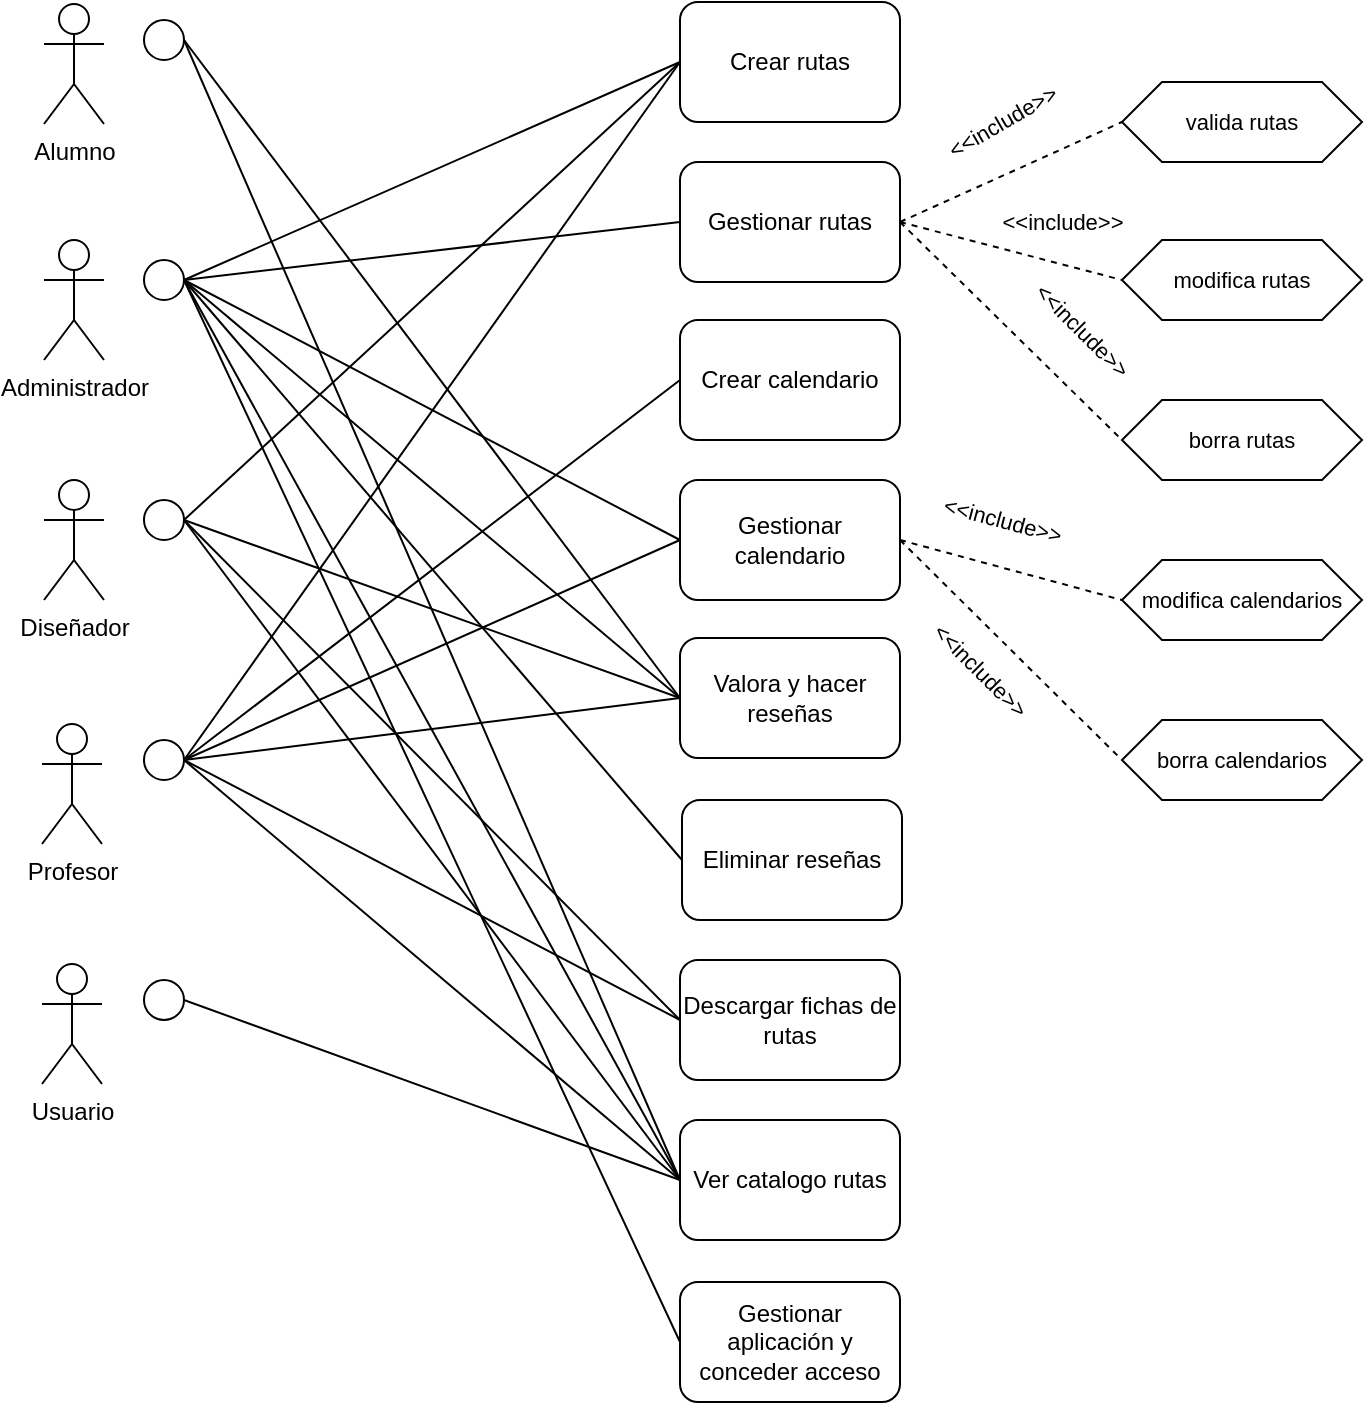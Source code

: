 <mxfile version="26.2.15">
  <diagram name="Página-1" id="uZzyhjgBhw_PQh9QX7lD">
    <mxGraphModel dx="872" dy="577" grid="1" gridSize="10" guides="1" tooltips="1" connect="1" arrows="1" fold="1" page="1" pageScale="1" pageWidth="827" pageHeight="1169" math="0" shadow="0">
      <root>
        <mxCell id="0" />
        <mxCell id="1" parent="0" />
        <mxCell id="7xtOGn-ExboBB5QlbtIo-1" value="Administrador" style="shape=umlActor;verticalLabelPosition=bottom;verticalAlign=top;html=1;outlineConnect=0;" vertex="1" parent="1">
          <mxGeometry x="41" y="160" width="30" height="60" as="geometry" />
        </mxCell>
        <mxCell id="7xtOGn-ExboBB5QlbtIo-4" value="Diseñador" style="shape=umlActor;verticalLabelPosition=bottom;verticalAlign=top;html=1;outlineConnect=0;" vertex="1" parent="1">
          <mxGeometry x="41" y="280" width="30" height="60" as="geometry" />
        </mxCell>
        <mxCell id="7xtOGn-ExboBB5QlbtIo-5" value="Profesor" style="shape=umlActor;verticalLabelPosition=bottom;verticalAlign=top;html=1;outlineConnect=0;" vertex="1" parent="1">
          <mxGeometry x="40" y="402" width="30" height="60" as="geometry" />
        </mxCell>
        <mxCell id="7xtOGn-ExboBB5QlbtIo-7" value="Alumno" style="shape=umlActor;verticalLabelPosition=bottom;verticalAlign=top;html=1;outlineConnect=0;" vertex="1" parent="1">
          <mxGeometry x="41" y="42" width="30" height="60" as="geometry" />
        </mxCell>
        <mxCell id="7xtOGn-ExboBB5QlbtIo-8" value="Usuario" style="shape=umlActor;verticalLabelPosition=bottom;verticalAlign=top;html=1;outlineConnect=0;" vertex="1" parent="1">
          <mxGeometry x="40" y="522" width="30" height="60" as="geometry" />
        </mxCell>
        <mxCell id="7xtOGn-ExboBB5QlbtIo-11" value="Crear rutas" style="rounded=1;whiteSpace=wrap;html=1;" vertex="1" parent="1">
          <mxGeometry x="359" y="41" width="110" height="60" as="geometry" />
        </mxCell>
        <mxCell id="7xtOGn-ExboBB5QlbtIo-26" style="rounded=0;orthogonalLoop=1;jettySize=auto;html=1;exitX=1;exitY=0.5;exitDx=0;exitDy=0;entryX=0;entryY=0.5;entryDx=0;entryDy=0;endArrow=none;startFill=0;" edge="1" parent="1" source="7xtOGn-ExboBB5QlbtIo-12" target="7xtOGn-ExboBB5QlbtIo-25">
          <mxGeometry relative="1" as="geometry" />
        </mxCell>
        <mxCell id="7xtOGn-ExboBB5QlbtIo-27" style="edgeStyle=none;shape=connector;rounded=0;orthogonalLoop=1;jettySize=auto;html=1;exitX=1;exitY=0.5;exitDx=0;exitDy=0;entryX=0;entryY=0.5;entryDx=0;entryDy=0;strokeColor=default;align=center;verticalAlign=middle;fontFamily=Helvetica;fontSize=11;fontColor=default;labelBackgroundColor=default;startFill=0;endArrow=none;" edge="1" parent="1" source="7xtOGn-ExboBB5QlbtIo-12" target="7xtOGn-ExboBB5QlbtIo-23">
          <mxGeometry relative="1" as="geometry" />
        </mxCell>
        <mxCell id="7xtOGn-ExboBB5QlbtIo-12" value="" style="ellipse;whiteSpace=wrap;html=1;" vertex="1" parent="1">
          <mxGeometry x="91" y="50" width="20" height="20" as="geometry" />
        </mxCell>
        <mxCell id="7xtOGn-ExboBB5QlbtIo-40" style="edgeStyle=none;shape=connector;rounded=0;orthogonalLoop=1;jettySize=auto;html=1;exitX=1;exitY=0.5;exitDx=0;exitDy=0;entryX=0;entryY=0.5;entryDx=0;entryDy=0;strokeColor=default;align=center;verticalAlign=middle;fontFamily=Helvetica;fontSize=11;fontColor=default;labelBackgroundColor=default;startFill=0;endArrow=none;" edge="1" parent="1" source="7xtOGn-ExboBB5QlbtIo-14" target="7xtOGn-ExboBB5QlbtIo-19">
          <mxGeometry relative="1" as="geometry" />
        </mxCell>
        <mxCell id="7xtOGn-ExboBB5QlbtIo-41" style="edgeStyle=none;shape=connector;rounded=0;orthogonalLoop=1;jettySize=auto;html=1;exitX=1;exitY=0.5;exitDx=0;exitDy=0;entryX=0;entryY=0.5;entryDx=0;entryDy=0;strokeColor=default;align=center;verticalAlign=middle;fontFamily=Helvetica;fontSize=11;fontColor=default;labelBackgroundColor=default;startFill=0;endArrow=none;" edge="1" parent="1" source="7xtOGn-ExboBB5QlbtIo-14" target="7xtOGn-ExboBB5QlbtIo-11">
          <mxGeometry relative="1" as="geometry" />
        </mxCell>
        <mxCell id="7xtOGn-ExboBB5QlbtIo-46" style="edgeStyle=none;shape=connector;rounded=0;orthogonalLoop=1;jettySize=auto;html=1;exitX=1;exitY=0.5;exitDx=0;exitDy=0;entryX=0;entryY=0.5;entryDx=0;entryDy=0;strokeColor=default;align=center;verticalAlign=middle;fontFamily=Helvetica;fontSize=11;fontColor=default;labelBackgroundColor=default;startFill=0;endArrow=none;" edge="1" parent="1" source="7xtOGn-ExboBB5QlbtIo-14" target="7xtOGn-ExboBB5QlbtIo-21">
          <mxGeometry relative="1" as="geometry" />
        </mxCell>
        <mxCell id="7xtOGn-ExboBB5QlbtIo-47" style="edgeStyle=none;shape=connector;rounded=0;orthogonalLoop=1;jettySize=auto;html=1;exitX=1;exitY=0.5;exitDx=0;exitDy=0;entryX=0;entryY=0.5;entryDx=0;entryDy=0;strokeColor=default;align=center;verticalAlign=middle;fontFamily=Helvetica;fontSize=11;fontColor=default;labelBackgroundColor=default;startFill=0;endArrow=none;" edge="1" parent="1" source="7xtOGn-ExboBB5QlbtIo-14" target="7xtOGn-ExboBB5QlbtIo-23">
          <mxGeometry relative="1" as="geometry" />
        </mxCell>
        <mxCell id="7xtOGn-ExboBB5QlbtIo-49" style="edgeStyle=none;shape=connector;rounded=0;orthogonalLoop=1;jettySize=auto;html=1;exitX=1;exitY=0.5;exitDx=0;exitDy=0;entryX=0;entryY=0.5;entryDx=0;entryDy=0;strokeColor=default;align=center;verticalAlign=middle;fontFamily=Helvetica;fontSize=11;fontColor=default;labelBackgroundColor=default;startFill=0;endArrow=none;" edge="1" parent="1" source="7xtOGn-ExboBB5QlbtIo-14" target="7xtOGn-ExboBB5QlbtIo-48">
          <mxGeometry relative="1" as="geometry" />
        </mxCell>
        <mxCell id="7xtOGn-ExboBB5QlbtIo-50" style="edgeStyle=none;shape=connector;rounded=0;orthogonalLoop=1;jettySize=auto;html=1;exitX=1;exitY=0.5;exitDx=0;exitDy=0;entryX=0;entryY=0.5;entryDx=0;entryDy=0;strokeColor=default;align=center;verticalAlign=middle;fontFamily=Helvetica;fontSize=11;fontColor=default;labelBackgroundColor=default;startFill=0;endArrow=none;" edge="1" parent="1" source="7xtOGn-ExboBB5QlbtIo-14" target="7xtOGn-ExboBB5QlbtIo-25">
          <mxGeometry relative="1" as="geometry" />
        </mxCell>
        <mxCell id="7xtOGn-ExboBB5QlbtIo-55" style="edgeStyle=none;shape=connector;rounded=0;orthogonalLoop=1;jettySize=auto;html=1;exitX=1;exitY=0.5;exitDx=0;exitDy=0;entryX=0;entryY=0.5;entryDx=0;entryDy=0;strokeColor=default;align=center;verticalAlign=middle;fontFamily=Helvetica;fontSize=11;fontColor=default;labelBackgroundColor=default;startFill=0;endArrow=none;" edge="1" parent="1" source="7xtOGn-ExboBB5QlbtIo-14" target="7xtOGn-ExboBB5QlbtIo-53">
          <mxGeometry relative="1" as="geometry" />
        </mxCell>
        <mxCell id="7xtOGn-ExboBB5QlbtIo-14" value="" style="ellipse;whiteSpace=wrap;html=1;" vertex="1" parent="1">
          <mxGeometry x="91" y="170" width="20" height="20" as="geometry" />
        </mxCell>
        <mxCell id="7xtOGn-ExboBB5QlbtIo-29" style="edgeStyle=none;shape=connector;rounded=0;orthogonalLoop=1;jettySize=auto;html=1;exitX=1;exitY=0.5;exitDx=0;exitDy=0;entryX=0;entryY=0.5;entryDx=0;entryDy=0;strokeColor=default;align=center;verticalAlign=middle;fontFamily=Helvetica;fontSize=11;fontColor=default;labelBackgroundColor=default;startFill=0;endArrow=none;" edge="1" parent="1" source="7xtOGn-ExboBB5QlbtIo-15" target="7xtOGn-ExboBB5QlbtIo-11">
          <mxGeometry relative="1" as="geometry" />
        </mxCell>
        <mxCell id="7xtOGn-ExboBB5QlbtIo-30" style="edgeStyle=none;shape=connector;rounded=0;orthogonalLoop=1;jettySize=auto;html=1;exitX=1;exitY=0.5;exitDx=0;exitDy=0;entryX=0;entryY=0.5;entryDx=0;entryDy=0;strokeColor=default;align=center;verticalAlign=middle;fontFamily=Helvetica;fontSize=11;fontColor=default;labelBackgroundColor=default;startFill=0;endArrow=none;" edge="1" parent="1" source="7xtOGn-ExboBB5QlbtIo-15" target="7xtOGn-ExboBB5QlbtIo-24">
          <mxGeometry relative="1" as="geometry" />
        </mxCell>
        <mxCell id="7xtOGn-ExboBB5QlbtIo-31" style="edgeStyle=none;shape=connector;rounded=0;orthogonalLoop=1;jettySize=auto;html=1;exitX=1;exitY=0.5;exitDx=0;exitDy=0;entryX=0;entryY=0.5;entryDx=0;entryDy=0;strokeColor=default;align=center;verticalAlign=middle;fontFamily=Helvetica;fontSize=11;fontColor=default;labelBackgroundColor=default;startFill=0;endArrow=none;" edge="1" parent="1" source="7xtOGn-ExboBB5QlbtIo-15" target="7xtOGn-ExboBB5QlbtIo-23">
          <mxGeometry relative="1" as="geometry" />
        </mxCell>
        <mxCell id="7xtOGn-ExboBB5QlbtIo-32" style="edgeStyle=none;shape=connector;rounded=0;orthogonalLoop=1;jettySize=auto;html=1;exitX=1;exitY=0.5;exitDx=0;exitDy=0;entryX=0;entryY=0.5;entryDx=0;entryDy=0;strokeColor=default;align=center;verticalAlign=middle;fontFamily=Helvetica;fontSize=11;fontColor=default;labelBackgroundColor=default;startFill=0;endArrow=none;" edge="1" parent="1" source="7xtOGn-ExboBB5QlbtIo-15" target="7xtOGn-ExboBB5QlbtIo-25">
          <mxGeometry relative="1" as="geometry" />
        </mxCell>
        <mxCell id="7xtOGn-ExboBB5QlbtIo-15" value="" style="ellipse;whiteSpace=wrap;html=1;" vertex="1" parent="1">
          <mxGeometry x="91" y="290" width="20" height="20" as="geometry" />
        </mxCell>
        <mxCell id="7xtOGn-ExboBB5QlbtIo-33" style="edgeStyle=none;shape=connector;rounded=0;orthogonalLoop=1;jettySize=auto;html=1;exitX=1;exitY=0.5;exitDx=0;exitDy=0;entryX=0;entryY=0.5;entryDx=0;entryDy=0;strokeColor=default;align=center;verticalAlign=middle;fontFamily=Helvetica;fontSize=11;fontColor=default;labelBackgroundColor=default;startFill=0;endArrow=none;" edge="1" parent="1" source="7xtOGn-ExboBB5QlbtIo-16" target="7xtOGn-ExboBB5QlbtIo-11">
          <mxGeometry relative="1" as="geometry" />
        </mxCell>
        <mxCell id="7xtOGn-ExboBB5QlbtIo-34" style="edgeStyle=none;shape=connector;rounded=0;orthogonalLoop=1;jettySize=auto;html=1;exitX=1;exitY=0.5;exitDx=0;exitDy=0;entryX=0;entryY=0.5;entryDx=0;entryDy=0;strokeColor=default;align=center;verticalAlign=middle;fontFamily=Helvetica;fontSize=11;fontColor=default;labelBackgroundColor=default;startFill=0;endArrow=none;" edge="1" parent="1" source="7xtOGn-ExboBB5QlbtIo-16" target="7xtOGn-ExboBB5QlbtIo-23">
          <mxGeometry relative="1" as="geometry" />
        </mxCell>
        <mxCell id="7xtOGn-ExboBB5QlbtIo-35" style="edgeStyle=none;shape=connector;rounded=0;orthogonalLoop=1;jettySize=auto;html=1;exitX=1;exitY=0.5;exitDx=0;exitDy=0;entryX=0;entryY=0.5;entryDx=0;entryDy=0;strokeColor=default;align=center;verticalAlign=middle;fontFamily=Helvetica;fontSize=11;fontColor=default;labelBackgroundColor=default;startFill=0;endArrow=none;" edge="1" parent="1" source="7xtOGn-ExboBB5QlbtIo-16" target="7xtOGn-ExboBB5QlbtIo-24">
          <mxGeometry relative="1" as="geometry" />
        </mxCell>
        <mxCell id="7xtOGn-ExboBB5QlbtIo-36" style="edgeStyle=none;shape=connector;rounded=0;orthogonalLoop=1;jettySize=auto;html=1;exitX=1;exitY=0.5;exitDx=0;exitDy=0;entryX=0;entryY=0.5;entryDx=0;entryDy=0;strokeColor=default;align=center;verticalAlign=middle;fontFamily=Helvetica;fontSize=11;fontColor=default;labelBackgroundColor=default;startFill=0;endArrow=none;" edge="1" parent="1" source="7xtOGn-ExboBB5QlbtIo-16" target="7xtOGn-ExboBB5QlbtIo-25">
          <mxGeometry relative="1" as="geometry" />
        </mxCell>
        <mxCell id="7xtOGn-ExboBB5QlbtIo-37" style="edgeStyle=none;shape=connector;rounded=0;orthogonalLoop=1;jettySize=auto;html=1;exitX=1;exitY=0.5;exitDx=0;exitDy=0;entryX=0;entryY=0.5;entryDx=0;entryDy=0;strokeColor=default;align=center;verticalAlign=middle;fontFamily=Helvetica;fontSize=11;fontColor=default;labelBackgroundColor=default;startFill=0;endArrow=none;" edge="1" parent="1" source="7xtOGn-ExboBB5QlbtIo-16" target="7xtOGn-ExboBB5QlbtIo-20">
          <mxGeometry relative="1" as="geometry" />
        </mxCell>
        <mxCell id="7xtOGn-ExboBB5QlbtIo-38" style="edgeStyle=none;shape=connector;rounded=0;orthogonalLoop=1;jettySize=auto;html=1;exitX=1;exitY=0.5;exitDx=0;exitDy=0;entryX=0;entryY=0.5;entryDx=0;entryDy=0;strokeColor=default;align=center;verticalAlign=middle;fontFamily=Helvetica;fontSize=11;fontColor=default;labelBackgroundColor=default;startFill=0;endArrow=none;" edge="1" parent="1" source="7xtOGn-ExboBB5QlbtIo-16" target="7xtOGn-ExboBB5QlbtIo-21">
          <mxGeometry relative="1" as="geometry" />
        </mxCell>
        <mxCell id="7xtOGn-ExboBB5QlbtIo-16" value="" style="ellipse;whiteSpace=wrap;html=1;" vertex="1" parent="1">
          <mxGeometry x="91" y="410" width="20" height="20" as="geometry" />
        </mxCell>
        <mxCell id="7xtOGn-ExboBB5QlbtIo-28" style="edgeStyle=none;shape=connector;rounded=0;orthogonalLoop=1;jettySize=auto;html=1;exitX=1;exitY=0.5;exitDx=0;exitDy=0;entryX=0;entryY=0.5;entryDx=0;entryDy=0;strokeColor=default;align=center;verticalAlign=middle;fontFamily=Helvetica;fontSize=11;fontColor=default;labelBackgroundColor=default;startFill=0;endArrow=none;" edge="1" parent="1" source="7xtOGn-ExboBB5QlbtIo-17" target="7xtOGn-ExboBB5QlbtIo-25">
          <mxGeometry relative="1" as="geometry" />
        </mxCell>
        <mxCell id="7xtOGn-ExboBB5QlbtIo-17" value="" style="ellipse;whiteSpace=wrap;html=1;" vertex="1" parent="1">
          <mxGeometry x="91" y="530" width="20" height="20" as="geometry" />
        </mxCell>
        <mxCell id="7xtOGn-ExboBB5QlbtIo-44" style="edgeStyle=none;shape=connector;rounded=0;orthogonalLoop=1;jettySize=auto;html=1;exitX=1;exitY=0.5;exitDx=0;exitDy=0;entryX=0;entryY=0.5;entryDx=0;entryDy=0;strokeColor=default;align=center;verticalAlign=middle;fontFamily=Helvetica;fontSize=11;fontColor=default;labelBackgroundColor=default;startFill=0;endArrow=none;dashed=1;" edge="1" parent="1" source="7xtOGn-ExboBB5QlbtIo-19" target="7xtOGn-ExboBB5QlbtIo-43">
          <mxGeometry relative="1" as="geometry" />
        </mxCell>
        <mxCell id="7xtOGn-ExboBB5QlbtIo-45" style="edgeStyle=none;shape=connector;rounded=0;orthogonalLoop=1;jettySize=auto;html=1;exitX=1;exitY=0.5;exitDx=0;exitDy=0;entryX=0;entryY=0.5;entryDx=0;entryDy=0;strokeColor=default;align=center;verticalAlign=middle;fontFamily=Helvetica;fontSize=11;fontColor=default;labelBackgroundColor=default;startFill=0;endArrow=none;dashed=1;" edge="1" parent="1" source="7xtOGn-ExboBB5QlbtIo-19" target="7xtOGn-ExboBB5QlbtIo-42">
          <mxGeometry relative="1" as="geometry" />
        </mxCell>
        <mxCell id="7xtOGn-ExboBB5QlbtIo-66" style="edgeStyle=none;shape=connector;rounded=0;orthogonalLoop=1;jettySize=auto;html=1;exitX=1;exitY=0.5;exitDx=0;exitDy=0;entryX=0;entryY=0.5;entryDx=0;entryDy=0;strokeColor=default;align=center;verticalAlign=middle;fontFamily=Helvetica;fontSize=11;fontColor=default;labelBackgroundColor=default;startFill=0;endArrow=none;dashed=1;" edge="1" parent="1" source="7xtOGn-ExboBB5QlbtIo-19" target="7xtOGn-ExboBB5QlbtIo-65">
          <mxGeometry relative="1" as="geometry" />
        </mxCell>
        <mxCell id="7xtOGn-ExboBB5QlbtIo-19" value="Gestionar rutas" style="rounded=1;whiteSpace=wrap;html=1;" vertex="1" parent="1">
          <mxGeometry x="359" y="121" width="110" height="60" as="geometry" />
        </mxCell>
        <mxCell id="7xtOGn-ExboBB5QlbtIo-20" value="Crear calendario" style="rounded=1;whiteSpace=wrap;html=1;" vertex="1" parent="1">
          <mxGeometry x="359" y="200" width="110" height="60" as="geometry" />
        </mxCell>
        <mxCell id="7xtOGn-ExboBB5QlbtIo-61" style="edgeStyle=none;shape=connector;rounded=0;orthogonalLoop=1;jettySize=auto;html=1;exitX=1;exitY=0.5;exitDx=0;exitDy=0;entryX=0;entryY=0.5;entryDx=0;entryDy=0;strokeColor=default;align=center;verticalAlign=middle;fontFamily=Helvetica;fontSize=11;fontColor=default;labelBackgroundColor=default;startFill=0;endArrow=none;dashed=1;" edge="1" parent="1" source="7xtOGn-ExboBB5QlbtIo-21" target="7xtOGn-ExboBB5QlbtIo-59">
          <mxGeometry relative="1" as="geometry" />
        </mxCell>
        <mxCell id="7xtOGn-ExboBB5QlbtIo-62" style="edgeStyle=none;shape=connector;rounded=0;orthogonalLoop=1;jettySize=auto;html=1;exitX=1;exitY=0.5;exitDx=0;exitDy=0;entryX=0;entryY=0.5;entryDx=0;entryDy=0;strokeColor=default;align=center;verticalAlign=middle;fontFamily=Helvetica;fontSize=11;fontColor=default;labelBackgroundColor=default;startFill=0;endArrow=none;dashed=1;" edge="1" parent="1" source="7xtOGn-ExboBB5QlbtIo-21" target="7xtOGn-ExboBB5QlbtIo-60">
          <mxGeometry relative="1" as="geometry" />
        </mxCell>
        <mxCell id="7xtOGn-ExboBB5QlbtIo-21" value="Gestionar calendario" style="rounded=1;whiteSpace=wrap;html=1;" vertex="1" parent="1">
          <mxGeometry x="359" y="280" width="110" height="60" as="geometry" />
        </mxCell>
        <mxCell id="7xtOGn-ExboBB5QlbtIo-23" value="Valora y hacer reseñas" style="rounded=1;whiteSpace=wrap;html=1;" vertex="1" parent="1">
          <mxGeometry x="359" y="359" width="110" height="60" as="geometry" />
        </mxCell>
        <mxCell id="7xtOGn-ExboBB5QlbtIo-24" value="Descargar fichas de rutas" style="rounded=1;whiteSpace=wrap;html=1;" vertex="1" parent="1">
          <mxGeometry x="359" y="520" width="110" height="60" as="geometry" />
        </mxCell>
        <mxCell id="7xtOGn-ExboBB5QlbtIo-25" value="Ver catalogo rutas" style="rounded=1;whiteSpace=wrap;html=1;" vertex="1" parent="1">
          <mxGeometry x="359" y="600" width="110" height="60" as="geometry" />
        </mxCell>
        <mxCell id="7xtOGn-ExboBB5QlbtIo-42" value="modifica rutas" style="shape=hexagon;perimeter=hexagonPerimeter2;whiteSpace=wrap;html=1;fixedSize=1;fontFamily=Helvetica;fontSize=11;fontColor=default;labelBackgroundColor=default;" vertex="1" parent="1">
          <mxGeometry x="580" y="160" width="120" height="40" as="geometry" />
        </mxCell>
        <mxCell id="7xtOGn-ExboBB5QlbtIo-43" value="borra rutas" style="shape=hexagon;perimeter=hexagonPerimeter2;whiteSpace=wrap;html=1;fixedSize=1;fontFamily=Helvetica;fontSize=11;fontColor=default;labelBackgroundColor=default;" vertex="1" parent="1">
          <mxGeometry x="580" y="240" width="120" height="40" as="geometry" />
        </mxCell>
        <mxCell id="7xtOGn-ExboBB5QlbtIo-48" value="Gestionar aplicación y conceder acceso" style="rounded=1;whiteSpace=wrap;html=1;" vertex="1" parent="1">
          <mxGeometry x="359" y="681" width="110" height="60" as="geometry" />
        </mxCell>
        <mxCell id="7xtOGn-ExboBB5QlbtIo-51" value="&amp;lt;&amp;lt;include&amp;gt;&amp;gt;" style="text;html=1;align=center;verticalAlign=middle;resizable=0;points=[];autosize=1;strokeColor=none;fillColor=none;fontFamily=Helvetica;fontSize=11;fontColor=default;labelBackgroundColor=default;rotation=0;" vertex="1" parent="1">
          <mxGeometry x="510" y="136" width="80" height="30" as="geometry" />
        </mxCell>
        <mxCell id="7xtOGn-ExboBB5QlbtIo-52" value="&amp;lt;&amp;lt;include&amp;gt;&amp;gt;" style="text;html=1;align=center;verticalAlign=middle;resizable=0;points=[];autosize=1;strokeColor=none;fillColor=none;fontFamily=Helvetica;fontSize=11;fontColor=default;labelBackgroundColor=default;rotation=45;" vertex="1" parent="1">
          <mxGeometry x="520" y="190" width="80" height="30" as="geometry" />
        </mxCell>
        <mxCell id="7xtOGn-ExboBB5QlbtIo-53" value="Eliminar reseñas" style="rounded=1;whiteSpace=wrap;html=1;" vertex="1" parent="1">
          <mxGeometry x="360" y="440" width="110" height="60" as="geometry" />
        </mxCell>
        <mxCell id="7xtOGn-ExboBB5QlbtIo-59" value="modifica calendarios" style="shape=hexagon;perimeter=hexagonPerimeter2;whiteSpace=wrap;html=1;fixedSize=1;fontFamily=Helvetica;fontSize=11;fontColor=default;labelBackgroundColor=default;" vertex="1" parent="1">
          <mxGeometry x="580" y="320" width="120" height="40" as="geometry" />
        </mxCell>
        <mxCell id="7xtOGn-ExboBB5QlbtIo-60" value="borra calendarios" style="shape=hexagon;perimeter=hexagonPerimeter2;whiteSpace=wrap;html=1;fixedSize=1;fontFamily=Helvetica;fontSize=11;fontColor=default;labelBackgroundColor=default;" vertex="1" parent="1">
          <mxGeometry x="580" y="400" width="120" height="40" as="geometry" />
        </mxCell>
        <mxCell id="7xtOGn-ExboBB5QlbtIo-63" value="&amp;lt;&amp;lt;include&amp;gt;&amp;gt;" style="text;html=1;align=center;verticalAlign=middle;resizable=0;points=[];autosize=1;strokeColor=none;fillColor=none;fontFamily=Helvetica;fontSize=11;fontColor=default;labelBackgroundColor=default;rotation=45;" vertex="1" parent="1">
          <mxGeometry x="469" y="360" width="80" height="30" as="geometry" />
        </mxCell>
        <mxCell id="7xtOGn-ExboBB5QlbtIo-64" value="&amp;lt;&amp;lt;include&amp;gt;&amp;gt;" style="text;html=1;align=center;verticalAlign=middle;resizable=0;points=[];autosize=1;strokeColor=none;fillColor=none;fontFamily=Helvetica;fontSize=11;fontColor=default;labelBackgroundColor=default;rotation=15;" vertex="1" parent="1">
          <mxGeometry x="480" y="285" width="80" height="30" as="geometry" />
        </mxCell>
        <mxCell id="7xtOGn-ExboBB5QlbtIo-65" value="valida rutas" style="shape=hexagon;perimeter=hexagonPerimeter2;whiteSpace=wrap;html=1;fixedSize=1;fontFamily=Helvetica;fontSize=11;fontColor=default;labelBackgroundColor=default;" vertex="1" parent="1">
          <mxGeometry x="580" y="81" width="120" height="40" as="geometry" />
        </mxCell>
        <mxCell id="7xtOGn-ExboBB5QlbtIo-67" value="&amp;lt;&amp;lt;include&amp;gt;&amp;gt;" style="text;html=1;align=center;verticalAlign=middle;resizable=0;points=[];autosize=1;strokeColor=none;fillColor=none;fontFamily=Helvetica;fontSize=11;fontColor=default;labelBackgroundColor=default;rotation=-30;" vertex="1" parent="1">
          <mxGeometry x="480" y="86" width="80" height="30" as="geometry" />
        </mxCell>
      </root>
    </mxGraphModel>
  </diagram>
</mxfile>
